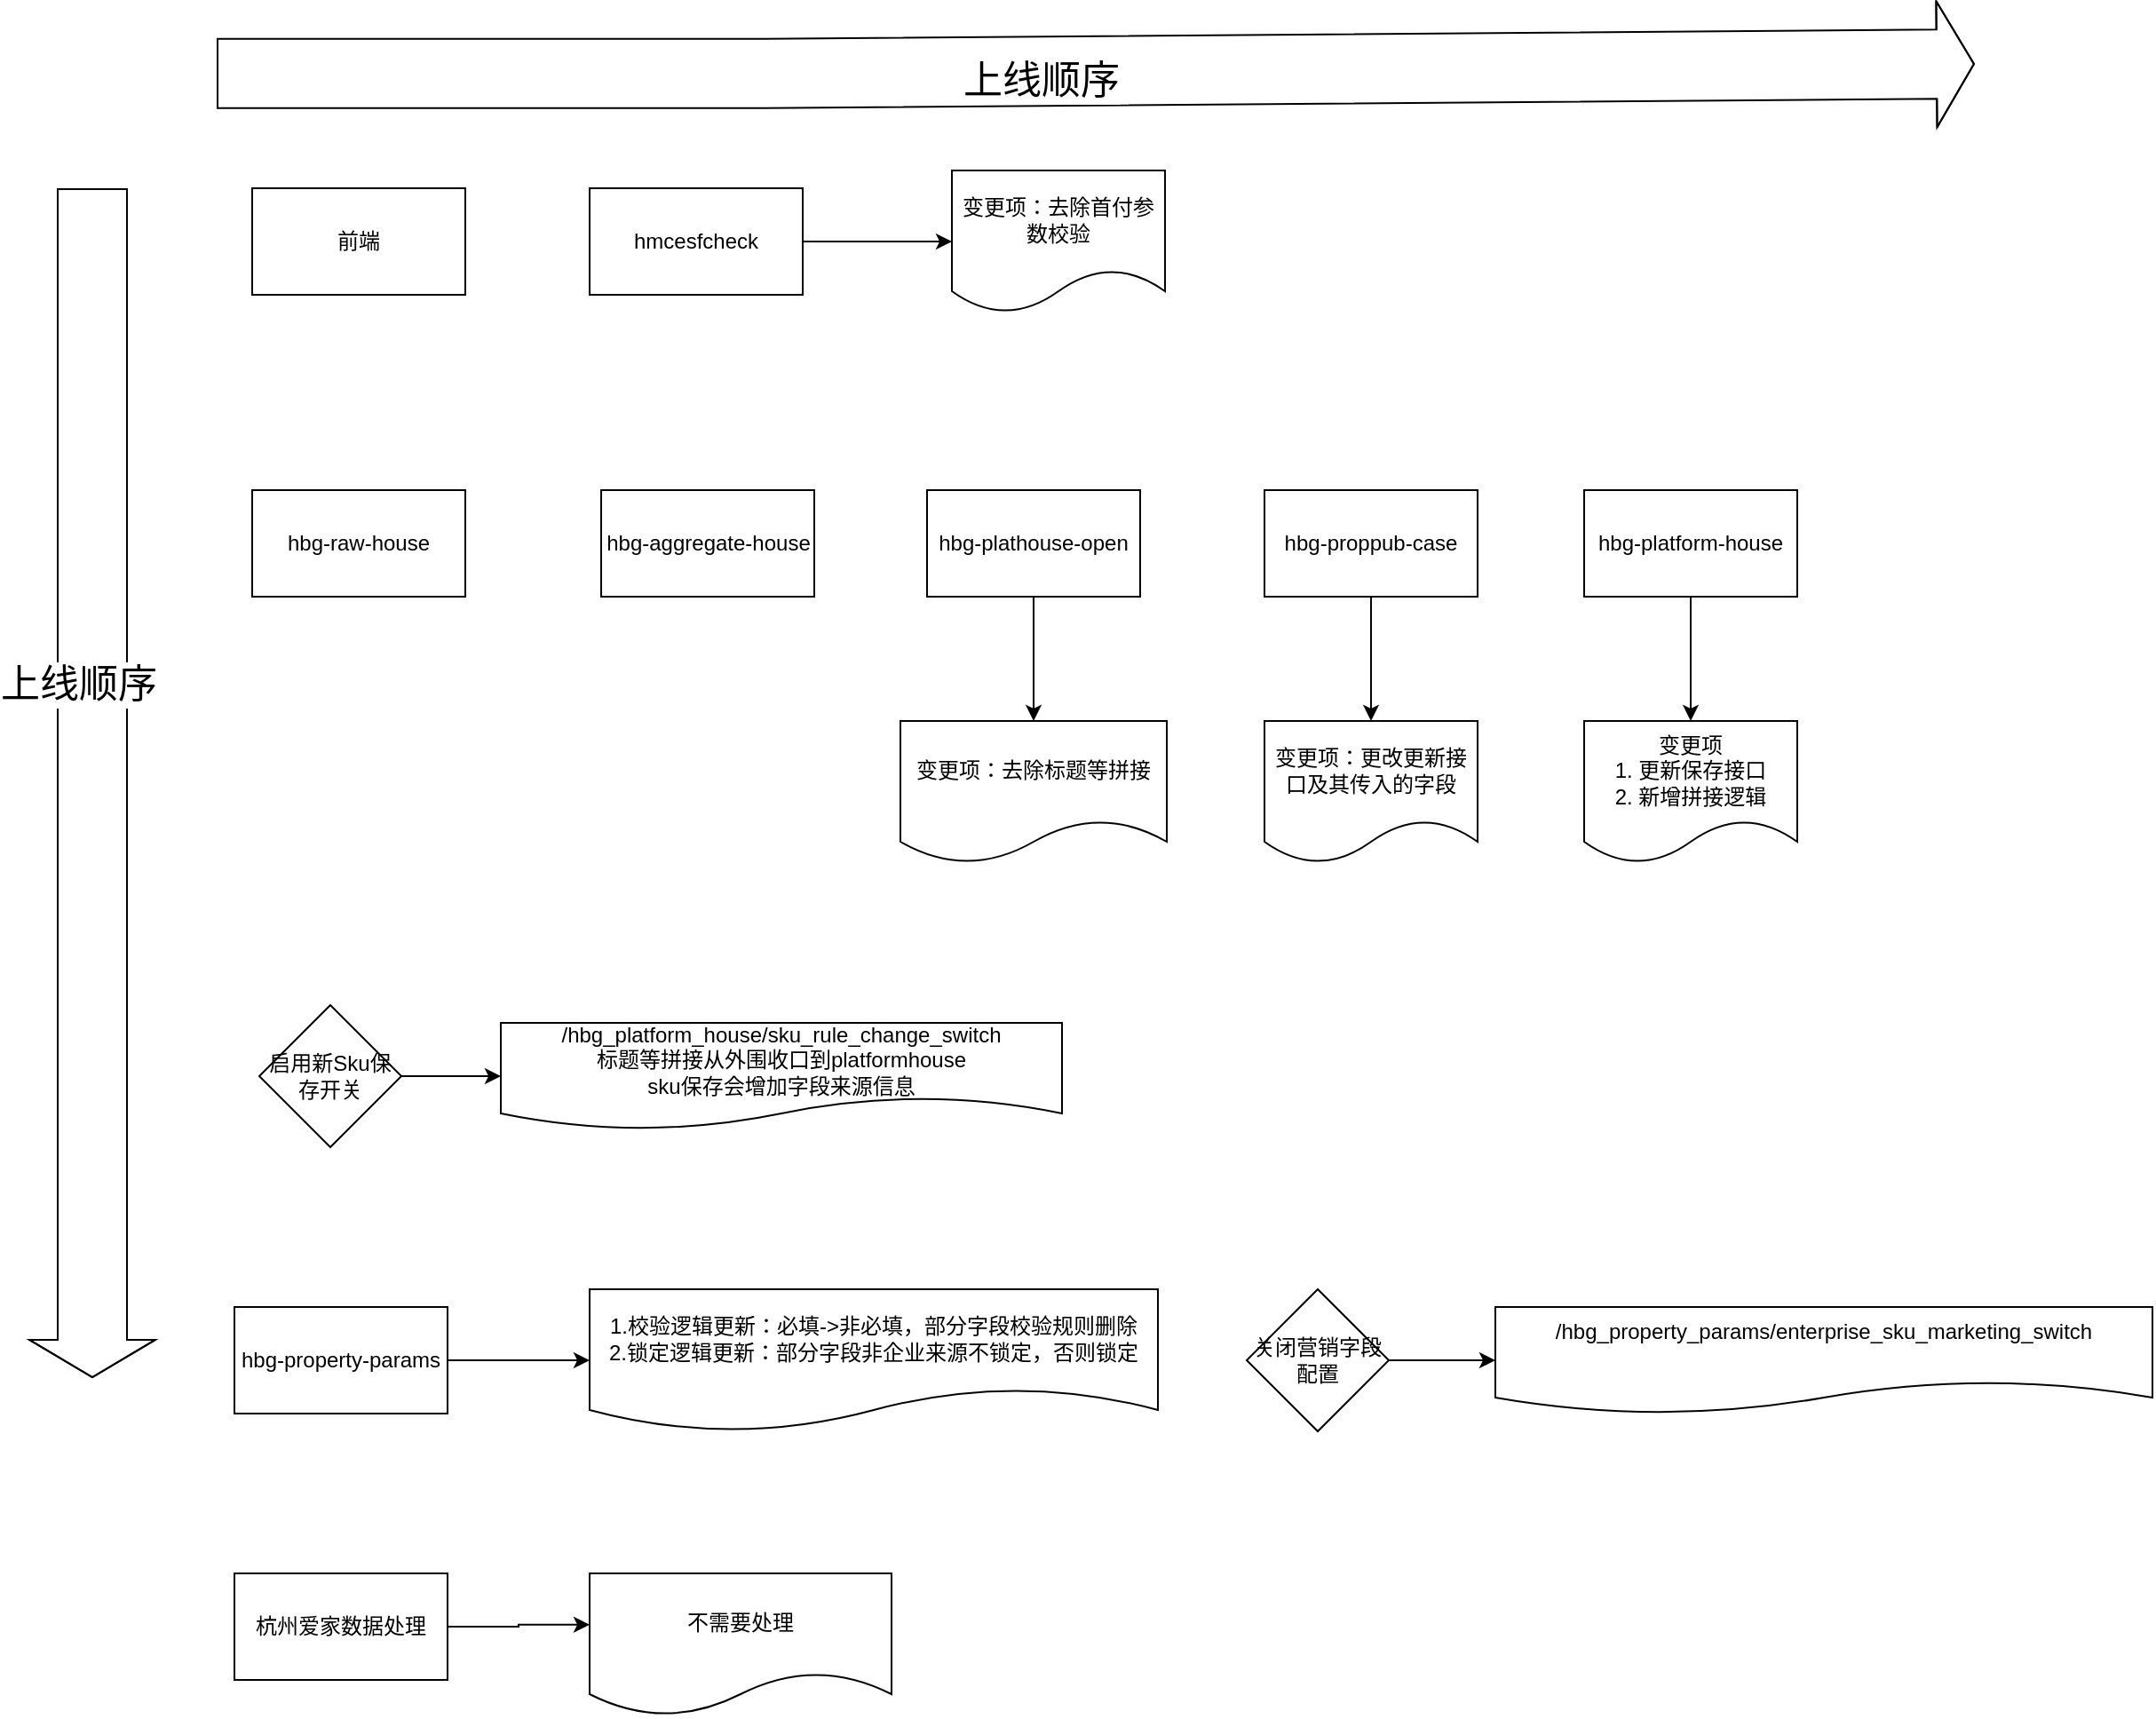 <mxfile version="20.7.4" type="github">
  <diagram id="y_53rAG5DGesoi1Buwiy" name="Page-1">
    <mxGraphModel dx="2020" dy="1908" grid="1" gridSize="10" guides="1" tooltips="1" connect="1" arrows="1" fold="1" page="1" pageScale="1" pageWidth="827" pageHeight="1169" math="0" shadow="0">
      <root>
        <mxCell id="0" />
        <mxCell id="1" parent="0" />
        <mxCell id="_C74lV_GxV1o3IRPBV0W-9" value="" style="edgeStyle=orthogonalEdgeStyle;rounded=0;orthogonalLoop=1;jettySize=auto;html=1;" edge="1" parent="1" source="_C74lV_GxV1o3IRPBV0W-1" target="_C74lV_GxV1o3IRPBV0W-8">
          <mxGeometry relative="1" as="geometry" />
        </mxCell>
        <mxCell id="_C74lV_GxV1o3IRPBV0W-1" value="hmcesfcheck" style="rounded=0;whiteSpace=wrap;html=1;" vertex="1" parent="1">
          <mxGeometry x="320" y="100" width="120" height="60" as="geometry" />
        </mxCell>
        <mxCell id="_C74lV_GxV1o3IRPBV0W-2" value="hbg-aggregate-house" style="rounded=0;whiteSpace=wrap;html=1;" vertex="1" parent="1">
          <mxGeometry x="326.5" y="270" width="120" height="60" as="geometry" />
        </mxCell>
        <mxCell id="_C74lV_GxV1o3IRPBV0W-44" value="" style="edgeStyle=orthogonalEdgeStyle;rounded=0;orthogonalLoop=1;jettySize=auto;html=1;strokeColor=default;strokeWidth=1;fontSize=12;" edge="1" parent="1" source="_C74lV_GxV1o3IRPBV0W-3" target="_C74lV_GxV1o3IRPBV0W-43">
          <mxGeometry relative="1" as="geometry" />
        </mxCell>
        <mxCell id="_C74lV_GxV1o3IRPBV0W-3" value="hbg-platform-house" style="rounded=0;whiteSpace=wrap;html=1;" vertex="1" parent="1">
          <mxGeometry x="880" y="270" width="120" height="60" as="geometry" />
        </mxCell>
        <mxCell id="_C74lV_GxV1o3IRPBV0W-39" value="" style="edgeStyle=orthogonalEdgeStyle;rounded=0;orthogonalLoop=1;jettySize=auto;html=1;strokeColor=default;strokeWidth=1;fontSize=12;" edge="1" parent="1" source="_C74lV_GxV1o3IRPBV0W-4" target="_C74lV_GxV1o3IRPBV0W-38">
          <mxGeometry relative="1" as="geometry" />
        </mxCell>
        <mxCell id="_C74lV_GxV1o3IRPBV0W-4" value="hbg-plathouse-open" style="rounded=0;whiteSpace=wrap;html=1;" vertex="1" parent="1">
          <mxGeometry x="510" y="270" width="120" height="60" as="geometry" />
        </mxCell>
        <mxCell id="_C74lV_GxV1o3IRPBV0W-12" value="" style="edgeStyle=orthogonalEdgeStyle;rounded=0;orthogonalLoop=1;jettySize=auto;html=1;" edge="1" parent="1" source="_C74lV_GxV1o3IRPBV0W-5" target="_C74lV_GxV1o3IRPBV0W-11">
          <mxGeometry relative="1" as="geometry" />
        </mxCell>
        <mxCell id="_C74lV_GxV1o3IRPBV0W-5" value="hbg-property-params" style="rounded=0;whiteSpace=wrap;html=1;" vertex="1" parent="1">
          <mxGeometry x="120" y="730" width="120" height="60" as="geometry" />
        </mxCell>
        <mxCell id="_C74lV_GxV1o3IRPBV0W-41" value="" style="edgeStyle=orthogonalEdgeStyle;rounded=0;orthogonalLoop=1;jettySize=auto;html=1;strokeColor=default;strokeWidth=1;fontSize=12;" edge="1" parent="1" source="_C74lV_GxV1o3IRPBV0W-6" target="_C74lV_GxV1o3IRPBV0W-40">
          <mxGeometry relative="1" as="geometry" />
        </mxCell>
        <mxCell id="_C74lV_GxV1o3IRPBV0W-6" value="hbg-proppub-case" style="rounded=0;whiteSpace=wrap;html=1;" vertex="1" parent="1">
          <mxGeometry x="700" y="270" width="120" height="60" as="geometry" />
        </mxCell>
        <mxCell id="_C74lV_GxV1o3IRPBV0W-7" value="hbg-raw-house" style="rounded=0;whiteSpace=wrap;html=1;" vertex="1" parent="1">
          <mxGeometry x="130" y="270" width="120" height="60" as="geometry" />
        </mxCell>
        <mxCell id="_C74lV_GxV1o3IRPBV0W-8" value="变更项：去除首付参数校验" style="shape=document;whiteSpace=wrap;html=1;boundedLbl=1;rounded=0;" vertex="1" parent="1">
          <mxGeometry x="524" y="90" width="120" height="80" as="geometry" />
        </mxCell>
        <mxCell id="_C74lV_GxV1o3IRPBV0W-20" value="" style="edgeStyle=orthogonalEdgeStyle;rounded=0;orthogonalLoop=1;jettySize=auto;html=1;strokeColor=default;strokeWidth=1;fontSize=12;" edge="1" parent="1" source="_C74lV_GxV1o3IRPBV0W-10" target="_C74lV_GxV1o3IRPBV0W-19">
          <mxGeometry relative="1" as="geometry" />
        </mxCell>
        <mxCell id="_C74lV_GxV1o3IRPBV0W-10" value="启用新Sku保存开关" style="rhombus;whiteSpace=wrap;html=1;" vertex="1" parent="1">
          <mxGeometry x="134" y="560" width="80" height="80" as="geometry" />
        </mxCell>
        <mxCell id="_C74lV_GxV1o3IRPBV0W-11" value="1.校验逻辑更新：必填-&amp;gt;非必填，部分字段校验规则删除&lt;br&gt;2.锁定逻辑更新：部分字段非企业来源不锁定，否则锁定" style="shape=document;whiteSpace=wrap;html=1;boundedLbl=1;rounded=0;" vertex="1" parent="1">
          <mxGeometry x="320" y="720" width="320" height="80" as="geometry" />
        </mxCell>
        <mxCell id="_C74lV_GxV1o3IRPBV0W-13" value="" style="shape=flexArrow;endArrow=classic;html=1;rounded=0;width=39;endSize=6.67;endWidth=31;strokeWidth=1;fontSize=22;verticalAlign=bottom;strokeColor=default;" edge="1" parent="1">
          <mxGeometry width="50" height="50" relative="1" as="geometry">
            <mxPoint x="40" y="100" as="sourcePoint" />
            <mxPoint x="40" y="770" as="targetPoint" />
            <Array as="points">
              <mxPoint x="40" y="360" />
            </Array>
          </mxGeometry>
        </mxCell>
        <mxCell id="_C74lV_GxV1o3IRPBV0W-15" value="上线顺序" style="edgeLabel;html=1;align=center;verticalAlign=top;resizable=0;points=[];fontSize=22;" vertex="1" connectable="0" parent="_C74lV_GxV1o3IRPBV0W-13">
          <mxGeometry x="-0.225" y="-8" relative="1" as="geometry">
            <mxPoint as="offset" />
          </mxGeometry>
        </mxCell>
        <mxCell id="_C74lV_GxV1o3IRPBV0W-18" value="" style="edgeStyle=orthogonalEdgeStyle;rounded=0;orthogonalLoop=1;jettySize=auto;html=1;strokeColor=default;strokeWidth=1;fontSize=12;" edge="1" parent="1" source="_C74lV_GxV1o3IRPBV0W-16" target="_C74lV_GxV1o3IRPBV0W-17">
          <mxGeometry relative="1" as="geometry" />
        </mxCell>
        <mxCell id="_C74lV_GxV1o3IRPBV0W-16" value="关闭营销字段配置" style="rhombus;whiteSpace=wrap;html=1;fontSize=12;" vertex="1" parent="1">
          <mxGeometry x="690" y="720" width="80" height="80" as="geometry" />
        </mxCell>
        <mxCell id="_C74lV_GxV1o3IRPBV0W-17" value="&lt;div&gt;/hbg_property_params/enterprise_sku_marketing_switch&lt;/div&gt;&lt;div&gt;&lt;br&gt;&lt;/div&gt;" style="shape=document;whiteSpace=wrap;html=1;boundedLbl=1;" vertex="1" parent="1">
          <mxGeometry x="830" y="730" width="370" height="60" as="geometry" />
        </mxCell>
        <mxCell id="_C74lV_GxV1o3IRPBV0W-19" value="&lt;div&gt;/hbg_platform_house/sku_rule_change_switch&lt;/div&gt;&lt;div&gt;标题等拼接从外围收口到platformhouse&lt;br&gt;sku保存会增加字段来源信息&lt;/div&gt;" style="shape=document;whiteSpace=wrap;html=1;boundedLbl=1;" vertex="1" parent="1">
          <mxGeometry x="270" y="570" width="316" height="60" as="geometry" />
        </mxCell>
        <mxCell id="_C74lV_GxV1o3IRPBV0W-21" value="前端" style="rounded=0;whiteSpace=wrap;html=1;fontSize=12;" vertex="1" parent="1">
          <mxGeometry x="130" y="100" width="120" height="60" as="geometry" />
        </mxCell>
        <mxCell id="_C74lV_GxV1o3IRPBV0W-45" style="edgeStyle=orthogonalEdgeStyle;rounded=0;orthogonalLoop=1;jettySize=auto;html=1;strokeColor=default;strokeWidth=1;fontSize=12;entryX=0;entryY=0.361;entryDx=0;entryDy=0;entryPerimeter=0;" edge="1" parent="1" source="_C74lV_GxV1o3IRPBV0W-22" target="_C74lV_GxV1o3IRPBV0W-23">
          <mxGeometry relative="1" as="geometry">
            <mxPoint x="360" y="910" as="targetPoint" />
          </mxGeometry>
        </mxCell>
        <mxCell id="_C74lV_GxV1o3IRPBV0W-22" value="杭州爱家数据处理" style="rounded=0;whiteSpace=wrap;html=1;fontSize=12;" vertex="1" parent="1">
          <mxGeometry x="120" y="880" width="120" height="60" as="geometry" />
        </mxCell>
        <mxCell id="_C74lV_GxV1o3IRPBV0W-23" value="不需要处理" style="shape=document;whiteSpace=wrap;html=1;boundedLbl=1;rounded=0;" vertex="1" parent="1">
          <mxGeometry x="320" y="880" width="170" height="80" as="geometry" />
        </mxCell>
        <mxCell id="_C74lV_GxV1o3IRPBV0W-34" value="" style="shape=flexArrow;endArrow=classic;html=1;rounded=0;width=39;endSize=6.67;endWidth=31;strokeWidth=1;fontSize=22;verticalAlign=bottom;strokeColor=default;" edge="1" parent="1">
          <mxGeometry width="50" height="50" relative="1" as="geometry">
            <mxPoint x="110" y="35.41" as="sourcePoint" />
            <mxPoint x="1100" y="30" as="targetPoint" />
            <Array as="points">
              <mxPoint x="418.75" y="35.41" />
            </Array>
          </mxGeometry>
        </mxCell>
        <mxCell id="_C74lV_GxV1o3IRPBV0W-35" value="上线顺序" style="edgeLabel;html=1;align=center;verticalAlign=top;resizable=0;points=[];fontSize=22;" vertex="1" connectable="0" parent="_C74lV_GxV1o3IRPBV0W-34">
          <mxGeometry x="-0.225" y="-8" relative="1" as="geometry">
            <mxPoint x="80" y="-23" as="offset" />
          </mxGeometry>
        </mxCell>
        <mxCell id="_C74lV_GxV1o3IRPBV0W-38" value="变更项：去除标题等拼接" style="shape=document;whiteSpace=wrap;html=1;boundedLbl=1;rounded=0;" vertex="1" parent="1">
          <mxGeometry x="495" y="400" width="150" height="80" as="geometry" />
        </mxCell>
        <mxCell id="_C74lV_GxV1o3IRPBV0W-40" value="变更项：更改更新接口及其传入的字段" style="shape=document;whiteSpace=wrap;html=1;boundedLbl=1;rounded=0;" vertex="1" parent="1">
          <mxGeometry x="700" y="400" width="120" height="80" as="geometry" />
        </mxCell>
        <mxCell id="_C74lV_GxV1o3IRPBV0W-43" value="变更项&lt;br&gt;1. 更新保存接口&lt;br&gt;2. 新增拼接逻辑" style="shape=document;whiteSpace=wrap;html=1;boundedLbl=1;rounded=0;" vertex="1" parent="1">
          <mxGeometry x="880" y="400" width="120" height="80" as="geometry" />
        </mxCell>
      </root>
    </mxGraphModel>
  </diagram>
</mxfile>
